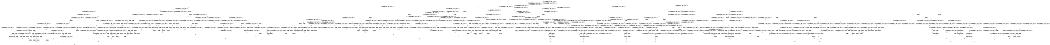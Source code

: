 digraph BCG {
size = "7, 10.5";
center = TRUE;
node [shape = circle];
0 [peripheries = 2];
0 -> 1 [label = "EX !0 !ATOMIC_EXCH_BRANCH (1, +0, TRUE, +0, 1, TRUE) !{0, 1, 2}"];
0 -> 2 [label = "EX !2 !ATOMIC_EXCH_BRANCH (1, +1, TRUE, +0, 3, TRUE) !{0, 1, 2}"];
0 -> 3 [label = "EX !1 !ATOMIC_EXCH_BRANCH (1, +1, TRUE, +1, 1, FALSE) !{0, 1, 2}"];
0 -> 4 [label = "EX !0 !ATOMIC_EXCH_BRANCH (1, +0, TRUE, +0, 1, TRUE) !{0, 1, 2}"];
1 -> 1 [label = "EX !0 !ATOMIC_EXCH_BRANCH (1, +0, TRUE, +0, 1, TRUE) !{0, 1, 2}"];
1 -> 5 [label = "EX !2 !ATOMIC_EXCH_BRANCH (1, +1, TRUE, +0, 3, TRUE) !{0, 1, 2}"];
1 -> 6 [label = "EX !1 !ATOMIC_EXCH_BRANCH (1, +1, TRUE, +1, 1, FALSE) !{0, 1, 2}"];
1 -> 4 [label = "EX !0 !ATOMIC_EXCH_BRANCH (1, +0, TRUE, +0, 1, TRUE) !{0, 1, 2}"];
2 -> 7 [label = "EX !0 !ATOMIC_EXCH_BRANCH (1, +0, TRUE, +0, 1, FALSE) !{0, 1, 2}"];
2 -> 8 [label = "EX !1 !ATOMIC_EXCH_BRANCH (1, +1, TRUE, +1, 1, TRUE) !{0, 1, 2}"];
2 -> 9 [label = "TERMINATE !2"];
2 -> 10 [label = "EX !0 !ATOMIC_EXCH_BRANCH (1, +0, TRUE, +0, 1, FALSE) !{0, 1, 2}"];
3 -> 11 [label = "EX !0 !ATOMIC_EXCH_BRANCH (1, +0, TRUE, +0, 1, FALSE) !{0, 1, 2}"];
3 -> 12 [label = "EX !2 !ATOMIC_EXCH_BRANCH (1, +1, TRUE, +0, 3, FALSE) !{0, 1, 2}"];
3 -> 13 [label = "TERMINATE !1"];
3 -> 14 [label = "EX !0 !ATOMIC_EXCH_BRANCH (1, +0, TRUE, +0, 1, FALSE) !{0, 1, 2}"];
4 -> 15 [label = "EX !1 !ATOMIC_EXCH_BRANCH (1, +1, TRUE, +1, 1, FALSE) !{0, 1, 2}"];
4 -> 4 [label = "EX !0 !ATOMIC_EXCH_BRANCH (1, +0, TRUE, +0, 1, TRUE) !{0, 1, 2}"];
4 -> 16 [label = "EX !2 !ATOMIC_EXCH_BRANCH (1, +1, TRUE, +0, 3, TRUE) !{0, 1, 2}"];
4 -> 17 [label = "EX !1 !ATOMIC_EXCH_BRANCH (1, +1, TRUE, +1, 1, FALSE) !{0, 1, 2}"];
5 -> 7 [label = "EX !0 !ATOMIC_EXCH_BRANCH (1, +0, TRUE, +0, 1, FALSE) !{0, 1, 2}"];
5 -> 18 [label = "EX !1 !ATOMIC_EXCH_BRANCH (1, +1, TRUE, +1, 1, TRUE) !{0, 1, 2}"];
5 -> 19 [label = "TERMINATE !2"];
5 -> 10 [label = "EX !0 !ATOMIC_EXCH_BRANCH (1, +0, TRUE, +0, 1, FALSE) !{0, 1, 2}"];
6 -> 11 [label = "EX !0 !ATOMIC_EXCH_BRANCH (1, +0, TRUE, +0, 1, FALSE) !{0, 1, 2}"];
6 -> 20 [label = "EX !2 !ATOMIC_EXCH_BRANCH (1, +1, TRUE, +0, 3, FALSE) !{0, 1, 2}"];
6 -> 21 [label = "TERMINATE !1"];
6 -> 14 [label = "EX !0 !ATOMIC_EXCH_BRANCH (1, +0, TRUE, +0, 1, FALSE) !{0, 1, 2}"];
7 -> 22 [label = "EX !1 !ATOMIC_EXCH_BRANCH (1, +1, TRUE, +1, 1, FALSE) !{0, 1, 2}"];
7 -> 23 [label = "TERMINATE !0"];
7 -> 24 [label = "TERMINATE !2"];
8 -> 8 [label = "EX !1 !ATOMIC_EXCH_BRANCH (1, +1, TRUE, +1, 1, TRUE) !{0, 1, 2}"];
8 -> 25 [label = "EX !0 !ATOMIC_EXCH_BRANCH (1, +0, TRUE, +0, 1, FALSE) !{0, 1, 2}"];
8 -> 26 [label = "TERMINATE !2"];
8 -> 27 [label = "EX !0 !ATOMIC_EXCH_BRANCH (1, +0, TRUE, +0, 1, FALSE) !{0, 1, 2}"];
9 -> 28 [label = "EX !0 !ATOMIC_EXCH_BRANCH (1, +0, TRUE, +0, 1, FALSE) !{0, 1}"];
9 -> 29 [label = "EX !1 !ATOMIC_EXCH_BRANCH (1, +1, TRUE, +1, 1, TRUE) !{0, 1}"];
9 -> 30 [label = "EX !0 !ATOMIC_EXCH_BRANCH (1, +0, TRUE, +0, 1, FALSE) !{0, 1}"];
10 -> 31 [label = "EX !1 !ATOMIC_EXCH_BRANCH (1, +1, TRUE, +1, 1, FALSE) !{0, 1, 2}"];
10 -> 32 [label = "EX !1 !ATOMIC_EXCH_BRANCH (1, +1, TRUE, +1, 1, FALSE) !{0, 1, 2}"];
10 -> 33 [label = "TERMINATE !0"];
10 -> 34 [label = "TERMINATE !2"];
11 -> 22 [label = "EX !2 !ATOMIC_EXCH_BRANCH (1, +1, TRUE, +0, 3, TRUE) !{0, 1, 2}"];
11 -> 35 [label = "TERMINATE !0"];
11 -> 36 [label = "TERMINATE !1"];
12 -> 37 [label = "EX !2 !ATOMIC_EXCH_BRANCH (1, +0, FALSE, +1, 1, TRUE) !{0, 1, 2}"];
12 -> 38 [label = "EX !0 !ATOMIC_EXCH_BRANCH (1, +0, TRUE, +0, 1, FALSE) !{0, 1, 2}"];
12 -> 39 [label = "TERMINATE !1"];
12 -> 40 [label = "EX !0 !ATOMIC_EXCH_BRANCH (1, +0, TRUE, +0, 1, FALSE) !{0, 1, 2}"];
13 -> 41 [label = "EX !0 !ATOMIC_EXCH_BRANCH (1, +0, TRUE, +0, 1, FALSE) !{0, 2}"];
13 -> 42 [label = "EX !2 !ATOMIC_EXCH_BRANCH (1, +1, TRUE, +0, 3, FALSE) !{0, 2}"];
13 -> 43 [label = "EX !0 !ATOMIC_EXCH_BRANCH (1, +0, TRUE, +0, 1, FALSE) !{0, 2}"];
14 -> 32 [label = "EX !2 !ATOMIC_EXCH_BRANCH (1, +1, TRUE, +0, 3, TRUE) !{0, 1, 2}"];
14 -> 44 [label = "TERMINATE !0"];
14 -> 45 [label = "TERMINATE !1"];
15 -> 46 [label = "EX !2 !ATOMIC_EXCH_BRANCH (1, +1, TRUE, +0, 3, FALSE) !{0, 1, 2}"];
15 -> 47 [label = "EX !0 !ATOMIC_EXCH_BRANCH (1, +0, TRUE, +0, 1, FALSE) !{0, 1, 2}"];
15 -> 48 [label = "EX !2 !ATOMIC_EXCH_BRANCH (1, +1, TRUE, +0, 3, FALSE) !{0, 1, 2}"];
15 -> 49 [label = "TERMINATE !1"];
16 -> 50 [label = "EX !1 !ATOMIC_EXCH_BRANCH (1, +1, TRUE, +1, 1, TRUE) !{0, 1, 2}"];
16 -> 10 [label = "EX !0 !ATOMIC_EXCH_BRANCH (1, +0, TRUE, +0, 1, FALSE) !{0, 1, 2}"];
16 -> 51 [label = "EX !1 !ATOMIC_EXCH_BRANCH (1, +1, TRUE, +1, 1, TRUE) !{0, 1, 2}"];
16 -> 52 [label = "TERMINATE !2"];
17 -> 14 [label = "EX !0 !ATOMIC_EXCH_BRANCH (1, +0, TRUE, +0, 1, FALSE) !{0, 1, 2}"];
17 -> 53 [label = "EX !2 !ATOMIC_EXCH_BRANCH (1, +1, TRUE, +0, 3, FALSE) !{0, 1, 2}"];
17 -> 54 [label = "TERMINATE !1"];
18 -> 25 [label = "EX !0 !ATOMIC_EXCH_BRANCH (1, +0, TRUE, +0, 1, FALSE) !{0, 1, 2}"];
18 -> 18 [label = "EX !1 !ATOMIC_EXCH_BRANCH (1, +1, TRUE, +1, 1, TRUE) !{0, 1, 2}"];
18 -> 55 [label = "TERMINATE !2"];
18 -> 27 [label = "EX !0 !ATOMIC_EXCH_BRANCH (1, +0, TRUE, +0, 1, FALSE) !{0, 1, 2}"];
19 -> 28 [label = "EX !0 !ATOMIC_EXCH_BRANCH (1, +0, TRUE, +0, 1, FALSE) !{0, 1}"];
19 -> 56 [label = "EX !1 !ATOMIC_EXCH_BRANCH (1, +1, TRUE, +1, 1, TRUE) !{0, 1}"];
19 -> 30 [label = "EX !0 !ATOMIC_EXCH_BRANCH (1, +0, TRUE, +0, 1, FALSE) !{0, 1}"];
20 -> 38 [label = "EX !0 !ATOMIC_EXCH_BRANCH (1, +0, TRUE, +0, 1, FALSE) !{0, 1, 2}"];
20 -> 57 [label = "EX !2 !ATOMIC_EXCH_BRANCH (1, +0, FALSE, +1, 1, TRUE) !{0, 1, 2}"];
20 -> 58 [label = "TERMINATE !1"];
20 -> 40 [label = "EX !0 !ATOMIC_EXCH_BRANCH (1, +0, TRUE, +0, 1, FALSE) !{0, 1, 2}"];
21 -> 41 [label = "EX !0 !ATOMIC_EXCH_BRANCH (1, +0, TRUE, +0, 1, FALSE) !{0, 2}"];
21 -> 59 [label = "EX !2 !ATOMIC_EXCH_BRANCH (1, +1, TRUE, +0, 3, FALSE) !{0, 2}"];
21 -> 43 [label = "EX !0 !ATOMIC_EXCH_BRANCH (1, +0, TRUE, +0, 1, FALSE) !{0, 2}"];
22 -> 60 [label = "TERMINATE !0"];
22 -> 61 [label = "TERMINATE !2"];
22 -> 62 [label = "TERMINATE !1"];
23 -> 63 [label = "EX !1 !ATOMIC_EXCH_BRANCH (1, +1, TRUE, +1, 1, FALSE) !{1, 2}"];
23 -> 64 [label = "TERMINATE !2"];
23 -> 65 [label = "EX !1 !ATOMIC_EXCH_BRANCH (1, +1, TRUE, +1, 1, FALSE) !{1, 2}"];
24 -> 66 [label = "EX !1 !ATOMIC_EXCH_BRANCH (1, +1, TRUE, +1, 1, FALSE) !{0, 1}"];
24 -> 64 [label = "TERMINATE !0"];
25 -> 22 [label = "EX !1 !ATOMIC_EXCH_BRANCH (1, +1, TRUE, +1, 1, FALSE) !{0, 1, 2}"];
25 -> 67 [label = "TERMINATE !0"];
25 -> 68 [label = "TERMINATE !2"];
26 -> 29 [label = "EX !1 !ATOMIC_EXCH_BRANCH (1, +1, TRUE, +1, 1, TRUE) !{0, 1}"];
26 -> 69 [label = "EX !0 !ATOMIC_EXCH_BRANCH (1, +0, TRUE, +0, 1, FALSE) !{0, 1}"];
26 -> 70 [label = "EX !0 !ATOMIC_EXCH_BRANCH (1, +0, TRUE, +0, 1, FALSE) !{0, 1}"];
27 -> 31 [label = "EX !1 !ATOMIC_EXCH_BRANCH (1, +1, TRUE, +1, 1, FALSE) !{0, 1, 2}"];
27 -> 32 [label = "EX !1 !ATOMIC_EXCH_BRANCH (1, +1, TRUE, +1, 1, FALSE) !{0, 1, 2}"];
27 -> 71 [label = "TERMINATE !0"];
27 -> 72 [label = "TERMINATE !2"];
28 -> 66 [label = "EX !1 !ATOMIC_EXCH_BRANCH (1, +1, TRUE, +1, 1, FALSE) !{0, 1}"];
28 -> 64 [label = "TERMINATE !0"];
29 -> 29 [label = "EX !1 !ATOMIC_EXCH_BRANCH (1, +1, TRUE, +1, 1, TRUE) !{0, 1}"];
29 -> 69 [label = "EX !0 !ATOMIC_EXCH_BRANCH (1, +0, TRUE, +0, 1, FALSE) !{0, 1}"];
29 -> 70 [label = "EX !0 !ATOMIC_EXCH_BRANCH (1, +0, TRUE, +0, 1, FALSE) !{0, 1}"];
30 -> 73 [label = "EX !1 !ATOMIC_EXCH_BRANCH (1, +1, TRUE, +1, 1, FALSE) !{0, 1}"];
30 -> 74 [label = "EX !1 !ATOMIC_EXCH_BRANCH (1, +1, TRUE, +1, 1, FALSE) !{0, 1}"];
30 -> 75 [label = "TERMINATE !0"];
31 -> 76 [label = "TERMINATE !0"];
31 -> 77 [label = "TERMINATE !2"];
31 -> 78 [label = "TERMINATE !1"];
32 -> 79 [label = "TERMINATE !0"];
32 -> 80 [label = "TERMINATE !2"];
32 -> 81 [label = "TERMINATE !1"];
33 -> 82 [label = "EX !1 !ATOMIC_EXCH_BRANCH (1, +1, TRUE, +1, 1, FALSE) !{1, 2}"];
33 -> 83 [label = "TERMINATE !2"];
34 -> 84 [label = "EX !1 !ATOMIC_EXCH_BRANCH (1, +1, TRUE, +1, 1, FALSE) !{0, 1}"];
34 -> 83 [label = "TERMINATE !0"];
35 -> 63 [label = "EX !2 !ATOMIC_EXCH_BRANCH (1, +1, TRUE, +0, 3, TRUE) !{1, 2}"];
35 -> 85 [label = "TERMINATE !1"];
36 -> 86 [label = "EX !2 !ATOMIC_EXCH_BRANCH (1, +1, TRUE, +0, 3, TRUE) !{0, 2}"];
36 -> 85 [label = "TERMINATE !0"];
37 -> 12 [label = "EX !2 !ATOMIC_EXCH_BRANCH (1, +1, TRUE, +0, 3, FALSE) !{0, 1, 2}"];
37 -> 87 [label = "EX !0 !ATOMIC_EXCH_BRANCH (1, +0, TRUE, +0, 1, FALSE) !{0, 1, 2}"];
37 -> 88 [label = "TERMINATE !1"];
37 -> 89 [label = "EX !0 !ATOMIC_EXCH_BRANCH (1, +0, TRUE, +0, 1, FALSE) !{0, 1, 2}"];
38 -> 90 [label = "EX !2 !ATOMIC_EXCH_BRANCH (1, +0, FALSE, +1, 1, FALSE) !{0, 1, 2}"];
38 -> 91 [label = "TERMINATE !0"];
38 -> 92 [label = "TERMINATE !1"];
39 -> 93 [label = "EX !2 !ATOMIC_EXCH_BRANCH (1, +0, FALSE, +1, 1, TRUE) !{0, 2}"];
39 -> 94 [label = "EX !0 !ATOMIC_EXCH_BRANCH (1, +0, TRUE, +0, 1, FALSE) !{0, 2}"];
39 -> 95 [label = "EX !0 !ATOMIC_EXCH_BRANCH (1, +0, TRUE, +0, 1, FALSE) !{0, 2}"];
40 -> 96 [label = "EX !2 !ATOMIC_EXCH_BRANCH (1, +0, FALSE, +1, 1, FALSE) !{0, 1, 2}"];
40 -> 97 [label = "TERMINATE !0"];
40 -> 98 [label = "TERMINATE !1"];
41 -> 86 [label = "EX !2 !ATOMIC_EXCH_BRANCH (1, +1, TRUE, +0, 3, TRUE) !{0, 2}"];
41 -> 85 [label = "TERMINATE !0"];
42 -> 93 [label = "EX !2 !ATOMIC_EXCH_BRANCH (1, +0, FALSE, +1, 1, TRUE) !{0, 2}"];
42 -> 94 [label = "EX !0 !ATOMIC_EXCH_BRANCH (1, +0, TRUE, +0, 1, FALSE) !{0, 2}"];
42 -> 95 [label = "EX !0 !ATOMIC_EXCH_BRANCH (1, +0, TRUE, +0, 1, FALSE) !{0, 2}"];
43 -> 99 [label = "EX !2 !ATOMIC_EXCH_BRANCH (1, +1, TRUE, +0, 3, TRUE) !{0, 2}"];
43 -> 100 [label = "EX !2 !ATOMIC_EXCH_BRANCH (1, +1, TRUE, +0, 3, TRUE) !{0, 2}"];
43 -> 101 [label = "TERMINATE !0"];
44 -> 82 [label = "EX !2 !ATOMIC_EXCH_BRANCH (1, +1, TRUE, +0, 3, TRUE) !{1, 2}"];
44 -> 102 [label = "TERMINATE !1"];
45 -> 103 [label = "EX !2 !ATOMIC_EXCH_BRANCH (1, +1, TRUE, +0, 3, TRUE) !{0, 2}"];
45 -> 102 [label = "TERMINATE !0"];
46 -> 104 [label = "EX !0 !ATOMIC_EXCH_BRANCH (1, +0, TRUE, +0, 1, FALSE) !{0, 1, 2}"];
46 -> 105 [label = "EX !2 !ATOMIC_EXCH_BRANCH (1, +0, FALSE, +1, 1, TRUE) !{0, 1, 2}"];
46 -> 106 [label = "TERMINATE !1"];
46 -> 40 [label = "EX !0 !ATOMIC_EXCH_BRANCH (1, +0, TRUE, +0, 1, FALSE) !{0, 1, 2}"];
47 -> 107 [label = "EX !2 !ATOMIC_EXCH_BRANCH (1, +1, TRUE, +0, 3, TRUE) !{0, 1, 2}"];
47 -> 31 [label = "EX !2 !ATOMIC_EXCH_BRANCH (1, +1, TRUE, +0, 3, TRUE) !{0, 1, 2}"];
47 -> 108 [label = "TERMINATE !0"];
47 -> 109 [label = "TERMINATE !1"];
48 -> 105 [label = "EX !2 !ATOMIC_EXCH_BRANCH (1, +0, FALSE, +1, 1, TRUE) !{0, 1, 2}"];
48 -> 110 [label = "EX !0 !ATOMIC_EXCH_BRANCH (1, +0, TRUE, +0, 1, FALSE) !{0, 1, 2}"];
48 -> 111 [label = "EX !2 !ATOMIC_EXCH_BRANCH (1, +0, FALSE, +1, 1, TRUE) !{0, 1, 2}"];
48 -> 112 [label = "TERMINATE !1"];
49 -> 113 [label = "EX !0 !ATOMIC_EXCH_BRANCH (1, +0, TRUE, +0, 1, FALSE) !{0, 2}"];
49 -> 114 [label = "EX !2 !ATOMIC_EXCH_BRANCH (1, +1, TRUE, +0, 3, FALSE) !{0, 2}"];
50 -> 115 [label = "EX !0 !ATOMIC_EXCH_BRANCH (1, +0, TRUE, +0, 1, FALSE) !{0, 1, 2}"];
50 -> 50 [label = "EX !1 !ATOMIC_EXCH_BRANCH (1, +1, TRUE, +1, 1, TRUE) !{0, 1, 2}"];
50 -> 116 [label = "TERMINATE !2"];
51 -> 50 [label = "EX !1 !ATOMIC_EXCH_BRANCH (1, +1, TRUE, +1, 1, TRUE) !{0, 1, 2}"];
51 -> 27 [label = "EX !0 !ATOMIC_EXCH_BRANCH (1, +0, TRUE, +0, 1, FALSE) !{0, 1, 2}"];
51 -> 51 [label = "EX !1 !ATOMIC_EXCH_BRANCH (1, +1, TRUE, +1, 1, TRUE) !{0, 1, 2}"];
51 -> 117 [label = "TERMINATE !2"];
52 -> 118 [label = "EX !0 !ATOMIC_EXCH_BRANCH (1, +0, TRUE, +0, 1, FALSE) !{0, 1}"];
52 -> 119 [label = "EX !1 !ATOMIC_EXCH_BRANCH (1, +1, TRUE, +1, 1, TRUE) !{0, 1}"];
53 -> 40 [label = "EX !0 !ATOMIC_EXCH_BRANCH (1, +0, TRUE, +0, 1, FALSE) !{0, 1, 2}"];
53 -> 120 [label = "EX !2 !ATOMIC_EXCH_BRANCH (1, +0, FALSE, +1, 1, TRUE) !{0, 1, 2}"];
53 -> 121 [label = "TERMINATE !1"];
54 -> 122 [label = "EX !0 !ATOMIC_EXCH_BRANCH (1, +0, TRUE, +0, 1, FALSE) !{0, 2}"];
54 -> 123 [label = "EX !2 !ATOMIC_EXCH_BRANCH (1, +1, TRUE, +0, 3, FALSE) !{0, 2}"];
55 -> 69 [label = "EX !0 !ATOMIC_EXCH_BRANCH (1, +0, TRUE, +0, 1, FALSE) !{0, 1}"];
55 -> 56 [label = "EX !1 !ATOMIC_EXCH_BRANCH (1, +1, TRUE, +1, 1, TRUE) !{0, 1}"];
55 -> 70 [label = "EX !0 !ATOMIC_EXCH_BRANCH (1, +0, TRUE, +0, 1, FALSE) !{0, 1}"];
56 -> 69 [label = "EX !0 !ATOMIC_EXCH_BRANCH (1, +0, TRUE, +0, 1, FALSE) !{0, 1}"];
56 -> 56 [label = "EX !1 !ATOMIC_EXCH_BRANCH (1, +1, TRUE, +1, 1, TRUE) !{0, 1}"];
56 -> 70 [label = "EX !0 !ATOMIC_EXCH_BRANCH (1, +0, TRUE, +0, 1, FALSE) !{0, 1}"];
57 -> 87 [label = "EX !0 !ATOMIC_EXCH_BRANCH (1, +0, TRUE, +0, 1, FALSE) !{0, 1, 2}"];
57 -> 20 [label = "EX !2 !ATOMIC_EXCH_BRANCH (1, +1, TRUE, +0, 3, FALSE) !{0, 1, 2}"];
57 -> 124 [label = "TERMINATE !1"];
57 -> 89 [label = "EX !0 !ATOMIC_EXCH_BRANCH (1, +0, TRUE, +0, 1, FALSE) !{0, 1, 2}"];
58 -> 94 [label = "EX !0 !ATOMIC_EXCH_BRANCH (1, +0, TRUE, +0, 1, FALSE) !{0, 2}"];
58 -> 125 [label = "EX !2 !ATOMIC_EXCH_BRANCH (1, +0, FALSE, +1, 1, TRUE) !{0, 2}"];
58 -> 95 [label = "EX !0 !ATOMIC_EXCH_BRANCH (1, +0, TRUE, +0, 1, FALSE) !{0, 2}"];
59 -> 94 [label = "EX !0 !ATOMIC_EXCH_BRANCH (1, +0, TRUE, +0, 1, FALSE) !{0, 2}"];
59 -> 125 [label = "EX !2 !ATOMIC_EXCH_BRANCH (1, +0, FALSE, +1, 1, TRUE) !{0, 2}"];
59 -> 95 [label = "EX !0 !ATOMIC_EXCH_BRANCH (1, +0, TRUE, +0, 1, FALSE) !{0, 2}"];
60 -> 126 [label = "TERMINATE !2"];
60 -> 127 [label = "TERMINATE !1"];
61 -> 126 [label = "TERMINATE !0"];
61 -> 128 [label = "TERMINATE !1"];
62 -> 127 [label = "TERMINATE !0"];
62 -> 128 [label = "TERMINATE !2"];
63 -> 126 [label = "TERMINATE !2"];
63 -> 127 [label = "TERMINATE !1"];
64 -> 129 [label = "EX !1 !ATOMIC_EXCH_BRANCH (1, +1, TRUE, +1, 1, FALSE) !{1}"];
64 -> 130 [label = "EX !1 !ATOMIC_EXCH_BRANCH (1, +1, TRUE, +1, 1, FALSE) !{1}"];
65 -> 131 [label = "TERMINATE !2"];
65 -> 132 [label = "TERMINATE !1"];
66 -> 126 [label = "TERMINATE !0"];
66 -> 128 [label = "TERMINATE !1"];
67 -> 63 [label = "EX !1 !ATOMIC_EXCH_BRANCH (1, +1, TRUE, +1, 1, FALSE) !{1, 2}"];
67 -> 133 [label = "TERMINATE !2"];
67 -> 65 [label = "EX !1 !ATOMIC_EXCH_BRANCH (1, +1, TRUE, +1, 1, FALSE) !{1, 2}"];
68 -> 66 [label = "EX !1 !ATOMIC_EXCH_BRANCH (1, +1, TRUE, +1, 1, FALSE) !{0, 1}"];
68 -> 133 [label = "TERMINATE !0"];
69 -> 66 [label = "EX !1 !ATOMIC_EXCH_BRANCH (1, +1, TRUE, +1, 1, FALSE) !{0, 1}"];
69 -> 133 [label = "TERMINATE !0"];
70 -> 73 [label = "EX !1 !ATOMIC_EXCH_BRANCH (1, +1, TRUE, +1, 1, FALSE) !{0, 1}"];
70 -> 74 [label = "EX !1 !ATOMIC_EXCH_BRANCH (1, +1, TRUE, +1, 1, FALSE) !{0, 1}"];
70 -> 134 [label = "TERMINATE !0"];
71 -> 82 [label = "EX !1 !ATOMIC_EXCH_BRANCH (1, +1, TRUE, +1, 1, FALSE) !{1, 2}"];
71 -> 135 [label = "TERMINATE !2"];
72 -> 84 [label = "EX !1 !ATOMIC_EXCH_BRANCH (1, +1, TRUE, +1, 1, FALSE) !{0, 1}"];
72 -> 135 [label = "TERMINATE !0"];
73 -> 136 [label = "TERMINATE !0"];
73 -> 137 [label = "TERMINATE !1"];
74 -> 138 [label = "TERMINATE !0"];
74 -> 139 [label = "TERMINATE !1"];
75 -> 140 [label = "EX !1 !ATOMIC_EXCH_BRANCH (1, +1, TRUE, +1, 1, FALSE) !{1}"];
76 -> 141 [label = "TERMINATE !2"];
76 -> 142 [label = "TERMINATE !1"];
77 -> 141 [label = "TERMINATE !0"];
77 -> 143 [label = "TERMINATE !1"];
78 -> 142 [label = "TERMINATE !0"];
78 -> 143 [label = "TERMINATE !2"];
79 -> 144 [label = "TERMINATE !2"];
79 -> 145 [label = "TERMINATE !1"];
80 -> 144 [label = "TERMINATE !0"];
80 -> 146 [label = "TERMINATE !1"];
81 -> 145 [label = "TERMINATE !0"];
81 -> 146 [label = "TERMINATE !2"];
82 -> 144 [label = "TERMINATE !2"];
82 -> 145 [label = "TERMINATE !1"];
83 -> 147 [label = "EX !1 !ATOMIC_EXCH_BRANCH (1, +1, TRUE, +1, 1, FALSE) !{1}"];
84 -> 144 [label = "TERMINATE !0"];
84 -> 146 [label = "TERMINATE !1"];
85 -> 148 [label = "EX !2 !ATOMIC_EXCH_BRANCH (1, +1, TRUE, +0, 3, TRUE) !{2}"];
85 -> 149 [label = "EX !2 !ATOMIC_EXCH_BRANCH (1, +1, TRUE, +0, 3, TRUE) !{2}"];
86 -> 127 [label = "TERMINATE !0"];
86 -> 128 [label = "TERMINATE !2"];
87 -> 22 [label = "EX !2 !ATOMIC_EXCH_BRANCH (1, +1, TRUE, +0, 3, TRUE) !{0, 1, 2}"];
87 -> 150 [label = "TERMINATE !0"];
87 -> 151 [label = "TERMINATE !1"];
88 -> 42 [label = "EX !2 !ATOMIC_EXCH_BRANCH (1, +1, TRUE, +0, 3, FALSE) !{0, 2}"];
88 -> 152 [label = "EX !0 !ATOMIC_EXCH_BRANCH (1, +0, TRUE, +0, 1, FALSE) !{0, 2}"];
88 -> 153 [label = "EX !0 !ATOMIC_EXCH_BRANCH (1, +0, TRUE, +0, 1, FALSE) !{0, 2}"];
89 -> 32 [label = "EX !2 !ATOMIC_EXCH_BRANCH (1, +1, TRUE, +0, 3, TRUE) !{0, 1, 2}"];
89 -> 154 [label = "TERMINATE !0"];
89 -> 155 [label = "TERMINATE !1"];
90 -> 156 [label = "TERMINATE !0"];
90 -> 157 [label = "TERMINATE !2"];
90 -> 158 [label = "TERMINATE !1"];
91 -> 159 [label = "EX !2 !ATOMIC_EXCH_BRANCH (1, +0, FALSE, +1, 1, FALSE) !{1, 2}"];
91 -> 160 [label = "TERMINATE !1"];
92 -> 161 [label = "EX !2 !ATOMIC_EXCH_BRANCH (1, +0, FALSE, +1, 1, FALSE) !{0, 2}"];
92 -> 160 [label = "TERMINATE !0"];
93 -> 42 [label = "EX !2 !ATOMIC_EXCH_BRANCH (1, +1, TRUE, +0, 3, FALSE) !{0, 2}"];
93 -> 152 [label = "EX !0 !ATOMIC_EXCH_BRANCH (1, +0, TRUE, +0, 1, FALSE) !{0, 2}"];
93 -> 153 [label = "EX !0 !ATOMIC_EXCH_BRANCH (1, +0, TRUE, +0, 1, FALSE) !{0, 2}"];
94 -> 161 [label = "EX !2 !ATOMIC_EXCH_BRANCH (1, +0, FALSE, +1, 1, FALSE) !{0, 2}"];
94 -> 160 [label = "TERMINATE !0"];
95 -> 162 [label = "EX !2 !ATOMIC_EXCH_BRANCH (1, +0, FALSE, +1, 1, FALSE) !{0, 2}"];
95 -> 163 [label = "EX !2 !ATOMIC_EXCH_BRANCH (1, +0, FALSE, +1, 1, FALSE) !{0, 2}"];
95 -> 164 [label = "TERMINATE !0"];
96 -> 165 [label = "TERMINATE !0"];
96 -> 166 [label = "TERMINATE !2"];
96 -> 167 [label = "TERMINATE !1"];
97 -> 168 [label = "EX !2 !ATOMIC_EXCH_BRANCH (1, +0, FALSE, +1, 1, FALSE) !{1, 2}"];
97 -> 169 [label = "TERMINATE !1"];
98 -> 170 [label = "EX !2 !ATOMIC_EXCH_BRANCH (1, +0, FALSE, +1, 1, FALSE) !{0, 2}"];
98 -> 169 [label = "TERMINATE !0"];
99 -> 171 [label = "TERMINATE !0"];
99 -> 172 [label = "TERMINATE !2"];
100 -> 173 [label = "TERMINATE !0"];
100 -> 174 [label = "TERMINATE !2"];
101 -> 175 [label = "EX !2 !ATOMIC_EXCH_BRANCH (1, +1, TRUE, +0, 3, TRUE) !{2}"];
102 -> 176 [label = "EX !2 !ATOMIC_EXCH_BRANCH (1, +1, TRUE, +0, 3, TRUE) !{2}"];
103 -> 145 [label = "TERMINATE !0"];
103 -> 146 [label = "TERMINATE !2"];
104 -> 177 [label = "EX !2 !ATOMIC_EXCH_BRANCH (1, +0, FALSE, +1, 1, FALSE) !{0, 1, 2}"];
104 -> 178 [label = "TERMINATE !0"];
104 -> 179 [label = "TERMINATE !1"];
105 -> 180 [label = "EX !0 !ATOMIC_EXCH_BRANCH (1, +0, TRUE, +0, 1, FALSE) !{0, 1, 2}"];
105 -> 46 [label = "EX !2 !ATOMIC_EXCH_BRANCH (1, +1, TRUE, +0, 3, FALSE) !{0, 1, 2}"];
105 -> 181 [label = "TERMINATE !1"];
105 -> 89 [label = "EX !0 !ATOMIC_EXCH_BRANCH (1, +0, TRUE, +0, 1, FALSE) !{0, 1, 2}"];
106 -> 182 [label = "EX !0 !ATOMIC_EXCH_BRANCH (1, +0, TRUE, +0, 1, FALSE) !{0, 2}"];
106 -> 183 [label = "EX !2 !ATOMIC_EXCH_BRANCH (1, +0, FALSE, +1, 1, TRUE) !{0, 2}"];
107 -> 184 [label = "TERMINATE !0"];
107 -> 185 [label = "TERMINATE !2"];
107 -> 186 [label = "TERMINATE !1"];
108 -> 187 [label = "EX !2 !ATOMIC_EXCH_BRANCH (1, +1, TRUE, +0, 3, TRUE) !{1, 2}"];
108 -> 188 [label = "TERMINATE !1"];
109 -> 189 [label = "EX !2 !ATOMIC_EXCH_BRANCH (1, +1, TRUE, +0, 3, TRUE) !{0, 2}"];
109 -> 188 [label = "TERMINATE !0"];
110 -> 177 [label = "EX !2 !ATOMIC_EXCH_BRANCH (1, +0, FALSE, +1, 1, FALSE) !{0, 1, 2}"];
110 -> 190 [label = "EX !2 !ATOMIC_EXCH_BRANCH (1, +0, FALSE, +1, 1, FALSE) !{0, 1, 2}"];
110 -> 191 [label = "TERMINATE !0"];
110 -> 192 [label = "TERMINATE !1"];
111 -> 46 [label = "EX !2 !ATOMIC_EXCH_BRANCH (1, +1, TRUE, +0, 3, FALSE) !{0, 1, 2}"];
111 -> 193 [label = "EX !0 !ATOMIC_EXCH_BRANCH (1, +0, TRUE, +0, 1, FALSE) !{0, 1, 2}"];
111 -> 48 [label = "EX !2 !ATOMIC_EXCH_BRANCH (1, +1, TRUE, +0, 3, FALSE) !{0, 1, 2}"];
111 -> 194 [label = "TERMINATE !1"];
112 -> 195 [label = "EX !0 !ATOMIC_EXCH_BRANCH (1, +0, TRUE, +0, 1, FALSE) !{0, 2}"];
112 -> 196 [label = "EX !2 !ATOMIC_EXCH_BRANCH (1, +0, FALSE, +1, 1, TRUE) !{0, 2}"];
113 -> 189 [label = "EX !2 !ATOMIC_EXCH_BRANCH (1, +1, TRUE, +0, 3, TRUE) !{0, 2}"];
113 -> 188 [label = "TERMINATE !0"];
114 -> 195 [label = "EX !0 !ATOMIC_EXCH_BRANCH (1, +0, TRUE, +0, 1, FALSE) !{0, 2}"];
114 -> 196 [label = "EX !2 !ATOMIC_EXCH_BRANCH (1, +0, FALSE, +1, 1, TRUE) !{0, 2}"];
115 -> 31 [label = "EX !1 !ATOMIC_EXCH_BRANCH (1, +1, TRUE, +1, 1, FALSE) !{0, 1, 2}"];
115 -> 197 [label = "TERMINATE !0"];
115 -> 198 [label = "TERMINATE !2"];
116 -> 199 [label = "EX !0 !ATOMIC_EXCH_BRANCH (1, +0, TRUE, +0, 1, FALSE) !{0, 1}"];
116 -> 200 [label = "EX !1 !ATOMIC_EXCH_BRANCH (1, +1, TRUE, +1, 1, TRUE) !{0, 1}"];
117 -> 201 [label = "EX !0 !ATOMIC_EXCH_BRANCH (1, +0, TRUE, +0, 1, FALSE) !{0, 1}"];
117 -> 119 [label = "EX !1 !ATOMIC_EXCH_BRANCH (1, +1, TRUE, +1, 1, TRUE) !{0, 1}"];
118 -> 84 [label = "EX !1 !ATOMIC_EXCH_BRANCH (1, +1, TRUE, +1, 1, FALSE) !{0, 1}"];
118 -> 83 [label = "TERMINATE !0"];
119 -> 201 [label = "EX !0 !ATOMIC_EXCH_BRANCH (1, +0, TRUE, +0, 1, FALSE) !{0, 1}"];
119 -> 119 [label = "EX !1 !ATOMIC_EXCH_BRANCH (1, +1, TRUE, +1, 1, TRUE) !{0, 1}"];
120 -> 89 [label = "EX !0 !ATOMIC_EXCH_BRANCH (1, +0, TRUE, +0, 1, FALSE) !{0, 1, 2}"];
120 -> 53 [label = "EX !2 !ATOMIC_EXCH_BRANCH (1, +1, TRUE, +0, 3, FALSE) !{0, 1, 2}"];
120 -> 202 [label = "TERMINATE !1"];
121 -> 203 [label = "EX !0 !ATOMIC_EXCH_BRANCH (1, +0, TRUE, +0, 1, FALSE) !{0, 2}"];
121 -> 204 [label = "EX !2 !ATOMIC_EXCH_BRANCH (1, +0, FALSE, +1, 1, TRUE) !{0, 2}"];
122 -> 103 [label = "EX !2 !ATOMIC_EXCH_BRANCH (1, +1, TRUE, +0, 3, TRUE) !{0, 2}"];
122 -> 102 [label = "TERMINATE !0"];
123 -> 203 [label = "EX !0 !ATOMIC_EXCH_BRANCH (1, +0, TRUE, +0, 1, FALSE) !{0, 2}"];
123 -> 204 [label = "EX !2 !ATOMIC_EXCH_BRANCH (1, +0, FALSE, +1, 1, TRUE) !{0, 2}"];
124 -> 152 [label = "EX !0 !ATOMIC_EXCH_BRANCH (1, +0, TRUE, +0, 1, FALSE) !{0, 2}"];
124 -> 59 [label = "EX !2 !ATOMIC_EXCH_BRANCH (1, +1, TRUE, +0, 3, FALSE) !{0, 2}"];
124 -> 153 [label = "EX !0 !ATOMIC_EXCH_BRANCH (1, +0, TRUE, +0, 1, FALSE) !{0, 2}"];
125 -> 152 [label = "EX !0 !ATOMIC_EXCH_BRANCH (1, +0, TRUE, +0, 1, FALSE) !{0, 2}"];
125 -> 59 [label = "EX !2 !ATOMIC_EXCH_BRANCH (1, +1, TRUE, +0, 3, FALSE) !{0, 2}"];
125 -> 153 [label = "EX !0 !ATOMIC_EXCH_BRANCH (1, +0, TRUE, +0, 1, FALSE) !{0, 2}"];
126 -> 205 [label = "TERMINATE !1"];
127 -> 205 [label = "TERMINATE !2"];
128 -> 205 [label = "TERMINATE !0"];
129 -> 205 [label = "TERMINATE !1"];
130 -> 206 [label = "TERMINATE !1"];
131 -> 207 [label = "TERMINATE !1"];
132 -> 207 [label = "TERMINATE !2"];
133 -> 129 [label = "EX !1 !ATOMIC_EXCH_BRANCH (1, +1, TRUE, +1, 1, FALSE) !{1}"];
133 -> 130 [label = "EX !1 !ATOMIC_EXCH_BRANCH (1, +1, TRUE, +1, 1, FALSE) !{1}"];
134 -> 140 [label = "EX !1 !ATOMIC_EXCH_BRANCH (1, +1, TRUE, +1, 1, FALSE) !{1}"];
135 -> 147 [label = "EX !1 !ATOMIC_EXCH_BRANCH (1, +1, TRUE, +1, 1, FALSE) !{1}"];
136 -> 208 [label = "TERMINATE !1"];
137 -> 208 [label = "TERMINATE !0"];
138 -> 209 [label = "TERMINATE !1"];
139 -> 209 [label = "TERMINATE !0"];
140 -> 209 [label = "TERMINATE !1"];
141 -> 210 [label = "TERMINATE !1"];
142 -> 210 [label = "TERMINATE !2"];
143 -> 210 [label = "TERMINATE !0"];
144 -> 211 [label = "TERMINATE !1"];
145 -> 211 [label = "TERMINATE !2"];
146 -> 211 [label = "TERMINATE !0"];
147 -> 211 [label = "TERMINATE !1"];
148 -> 205 [label = "TERMINATE !2"];
149 -> 212 [label = "TERMINATE !2"];
150 -> 63 [label = "EX !2 !ATOMIC_EXCH_BRANCH (1, +1, TRUE, +0, 3, TRUE) !{1, 2}"];
150 -> 213 [label = "TERMINATE !1"];
151 -> 86 [label = "EX !2 !ATOMIC_EXCH_BRANCH (1, +1, TRUE, +0, 3, TRUE) !{0, 2}"];
151 -> 213 [label = "TERMINATE !0"];
152 -> 86 [label = "EX !2 !ATOMIC_EXCH_BRANCH (1, +1, TRUE, +0, 3, TRUE) !{0, 2}"];
152 -> 213 [label = "TERMINATE !0"];
153 -> 99 [label = "EX !2 !ATOMIC_EXCH_BRANCH (1, +1, TRUE, +0, 3, TRUE) !{0, 2}"];
153 -> 100 [label = "EX !2 !ATOMIC_EXCH_BRANCH (1, +1, TRUE, +0, 3, TRUE) !{0, 2}"];
153 -> 214 [label = "TERMINATE !0"];
154 -> 82 [label = "EX !2 !ATOMIC_EXCH_BRANCH (1, +1, TRUE, +0, 3, TRUE) !{1, 2}"];
154 -> 215 [label = "TERMINATE !1"];
155 -> 103 [label = "EX !2 !ATOMIC_EXCH_BRANCH (1, +1, TRUE, +0, 3, TRUE) !{0, 2}"];
155 -> 215 [label = "TERMINATE !0"];
156 -> 216 [label = "TERMINATE !2"];
156 -> 217 [label = "TERMINATE !1"];
157 -> 216 [label = "TERMINATE !0"];
157 -> 218 [label = "TERMINATE !1"];
158 -> 217 [label = "TERMINATE !0"];
158 -> 218 [label = "TERMINATE !2"];
159 -> 216 [label = "TERMINATE !2"];
159 -> 217 [label = "TERMINATE !1"];
160 -> 219 [label = "EX !2 !ATOMIC_EXCH_BRANCH (1, +0, FALSE, +1, 1, FALSE) !{2}"];
160 -> 220 [label = "EX !2 !ATOMIC_EXCH_BRANCH (1, +0, FALSE, +1, 1, FALSE) !{2}"];
161 -> 217 [label = "TERMINATE !0"];
161 -> 218 [label = "TERMINATE !2"];
162 -> 221 [label = "TERMINATE !0"];
162 -> 222 [label = "TERMINATE !2"];
163 -> 223 [label = "TERMINATE !0"];
163 -> 224 [label = "TERMINATE !2"];
164 -> 225 [label = "EX !2 !ATOMIC_EXCH_BRANCH (1, +0, FALSE, +1, 1, FALSE) !{2}"];
165 -> 226 [label = "TERMINATE !2"];
165 -> 227 [label = "TERMINATE !1"];
166 -> 226 [label = "TERMINATE !0"];
166 -> 228 [label = "TERMINATE !1"];
167 -> 227 [label = "TERMINATE !0"];
167 -> 228 [label = "TERMINATE !2"];
168 -> 226 [label = "TERMINATE !2"];
168 -> 227 [label = "TERMINATE !1"];
169 -> 229 [label = "EX !2 !ATOMIC_EXCH_BRANCH (1, +0, FALSE, +1, 1, FALSE) !{2}"];
170 -> 227 [label = "TERMINATE !0"];
170 -> 228 [label = "TERMINATE !2"];
171 -> 230 [label = "TERMINATE !2"];
172 -> 230 [label = "TERMINATE !0"];
173 -> 231 [label = "TERMINATE !2"];
174 -> 231 [label = "TERMINATE !0"];
175 -> 231 [label = "TERMINATE !2"];
176 -> 211 [label = "TERMINATE !2"];
177 -> 232 [label = "TERMINATE !0"];
177 -> 233 [label = "TERMINATE !2"];
177 -> 234 [label = "TERMINATE !1"];
178 -> 235 [label = "EX !2 !ATOMIC_EXCH_BRANCH (1, +0, FALSE, +1, 1, FALSE) !{1, 2}"];
178 -> 236 [label = "TERMINATE !1"];
179 -> 237 [label = "EX !2 !ATOMIC_EXCH_BRANCH (1, +0, FALSE, +1, 1, FALSE) !{0, 2}"];
179 -> 236 [label = "TERMINATE !0"];
180 -> 107 [label = "EX !2 !ATOMIC_EXCH_BRANCH (1, +1, TRUE, +0, 3, TRUE) !{0, 1, 2}"];
180 -> 238 [label = "TERMINATE !0"];
180 -> 239 [label = "TERMINATE !1"];
181 -> 240 [label = "EX !0 !ATOMIC_EXCH_BRANCH (1, +0, TRUE, +0, 1, FALSE) !{0, 2}"];
181 -> 241 [label = "EX !2 !ATOMIC_EXCH_BRANCH (1, +1, TRUE, +0, 3, FALSE) !{0, 2}"];
182 -> 237 [label = "EX !2 !ATOMIC_EXCH_BRANCH (1, +0, FALSE, +1, 1, FALSE) !{0, 2}"];
182 -> 236 [label = "TERMINATE !0"];
183 -> 240 [label = "EX !0 !ATOMIC_EXCH_BRANCH (1, +0, TRUE, +0, 1, FALSE) !{0, 2}"];
183 -> 241 [label = "EX !2 !ATOMIC_EXCH_BRANCH (1, +1, TRUE, +0, 3, FALSE) !{0, 2}"];
184 -> 242 [label = "TERMINATE !2"];
184 -> 243 [label = "TERMINATE !1"];
185 -> 242 [label = "TERMINATE !0"];
185 -> 244 [label = "TERMINATE !1"];
186 -> 243 [label = "TERMINATE !0"];
186 -> 244 [label = "TERMINATE !2"];
187 -> 141 [label = "TERMINATE !2"];
187 -> 142 [label = "TERMINATE !1"];
188 -> 245 [label = "EX !2 !ATOMIC_EXCH_BRANCH (1, +1, TRUE, +0, 3, TRUE) !{2}"];
189 -> 142 [label = "TERMINATE !0"];
189 -> 143 [label = "TERMINATE !2"];
190 -> 246 [label = "TERMINATE !0"];
190 -> 247 [label = "TERMINATE !2"];
190 -> 248 [label = "TERMINATE !1"];
191 -> 249 [label = "EX !2 !ATOMIC_EXCH_BRANCH (1, +0, FALSE, +1, 1, FALSE) !{1, 2}"];
191 -> 250 [label = "TERMINATE !1"];
192 -> 251 [label = "EX !2 !ATOMIC_EXCH_BRANCH (1, +0, FALSE, +1, 1, FALSE) !{0, 2}"];
192 -> 250 [label = "TERMINATE !0"];
193 -> 107 [label = "EX !2 !ATOMIC_EXCH_BRANCH (1, +1, TRUE, +0, 3, TRUE) !{0, 1, 2}"];
193 -> 31 [label = "EX !2 !ATOMIC_EXCH_BRANCH (1, +1, TRUE, +0, 3, TRUE) !{0, 1, 2}"];
193 -> 252 [label = "TERMINATE !0"];
193 -> 253 [label = "TERMINATE !1"];
194 -> 254 [label = "EX !0 !ATOMIC_EXCH_BRANCH (1, +0, TRUE, +0, 1, FALSE) !{0, 2}"];
194 -> 114 [label = "EX !2 !ATOMIC_EXCH_BRANCH (1, +1, TRUE, +0, 3, FALSE) !{0, 2}"];
195 -> 251 [label = "EX !2 !ATOMIC_EXCH_BRANCH (1, +0, FALSE, +1, 1, FALSE) !{0, 2}"];
195 -> 250 [label = "TERMINATE !0"];
196 -> 254 [label = "EX !0 !ATOMIC_EXCH_BRANCH (1, +0, TRUE, +0, 1, FALSE) !{0, 2}"];
196 -> 114 [label = "EX !2 !ATOMIC_EXCH_BRANCH (1, +1, TRUE, +0, 3, FALSE) !{0, 2}"];
197 -> 187 [label = "EX !1 !ATOMIC_EXCH_BRANCH (1, +1, TRUE, +1, 1, FALSE) !{1, 2}"];
197 -> 255 [label = "TERMINATE !2"];
198 -> 256 [label = "EX !1 !ATOMIC_EXCH_BRANCH (1, +1, TRUE, +1, 1, FALSE) !{0, 1}"];
198 -> 255 [label = "TERMINATE !0"];
199 -> 256 [label = "EX !1 !ATOMIC_EXCH_BRANCH (1, +1, TRUE, +1, 1, FALSE) !{0, 1}"];
199 -> 255 [label = "TERMINATE !0"];
200 -> 199 [label = "EX !0 !ATOMIC_EXCH_BRANCH (1, +0, TRUE, +0, 1, FALSE) !{0, 1}"];
200 -> 200 [label = "EX !1 !ATOMIC_EXCH_BRANCH (1, +1, TRUE, +1, 1, TRUE) !{0, 1}"];
201 -> 84 [label = "EX !1 !ATOMIC_EXCH_BRANCH (1, +1, TRUE, +1, 1, FALSE) !{0, 1}"];
201 -> 135 [label = "TERMINATE !0"];
202 -> 257 [label = "EX !0 !ATOMIC_EXCH_BRANCH (1, +0, TRUE, +0, 1, FALSE) !{0, 2}"];
202 -> 123 [label = "EX !2 !ATOMIC_EXCH_BRANCH (1, +1, TRUE, +0, 3, FALSE) !{0, 2}"];
203 -> 170 [label = "EX !2 !ATOMIC_EXCH_BRANCH (1, +0, FALSE, +1, 1, FALSE) !{0, 2}"];
203 -> 169 [label = "TERMINATE !0"];
204 -> 257 [label = "EX !0 !ATOMIC_EXCH_BRANCH (1, +0, TRUE, +0, 1, FALSE) !{0, 2}"];
204 -> 123 [label = "EX !2 !ATOMIC_EXCH_BRANCH (1, +1, TRUE, +0, 3, FALSE) !{0, 2}"];
205 -> 258 [label = "exit"];
206 -> 259 [label = "exit"];
207 -> 260 [label = "exit"];
208 -> 261 [label = "exit"];
209 -> 262 [label = "exit"];
210 -> 263 [label = "exit"];
211 -> 264 [label = "exit"];
212 -> 265 [label = "exit"];
213 -> 148 [label = "EX !2 !ATOMIC_EXCH_BRANCH (1, +1, TRUE, +0, 3, TRUE) !{2}"];
213 -> 149 [label = "EX !2 !ATOMIC_EXCH_BRANCH (1, +1, TRUE, +0, 3, TRUE) !{2}"];
214 -> 175 [label = "EX !2 !ATOMIC_EXCH_BRANCH (1, +1, TRUE, +0, 3, TRUE) !{2}"];
215 -> 176 [label = "EX !2 !ATOMIC_EXCH_BRANCH (1, +1, TRUE, +0, 3, TRUE) !{2}"];
216 -> 266 [label = "TERMINATE !1"];
217 -> 266 [label = "TERMINATE !2"];
218 -> 266 [label = "TERMINATE !0"];
219 -> 266 [label = "TERMINATE !2"];
220 -> 267 [label = "TERMINATE !2"];
221 -> 268 [label = "TERMINATE !2"];
222 -> 268 [label = "TERMINATE !0"];
223 -> 269 [label = "TERMINATE !2"];
224 -> 269 [label = "TERMINATE !0"];
225 -> 269 [label = "TERMINATE !2"];
226 -> 270 [label = "TERMINATE !1"];
227 -> 270 [label = "TERMINATE !2"];
228 -> 270 [label = "TERMINATE !0"];
229 -> 270 [label = "TERMINATE !2"];
230 -> 271 [label = "exit"];
231 -> 272 [label = "exit"];
232 -> 273 [label = "TERMINATE !2"];
232 -> 274 [label = "TERMINATE !1"];
233 -> 273 [label = "TERMINATE !0"];
233 -> 275 [label = "TERMINATE !1"];
234 -> 274 [label = "TERMINATE !0"];
234 -> 275 [label = "TERMINATE !2"];
235 -> 273 [label = "TERMINATE !2"];
235 -> 274 [label = "TERMINATE !1"];
236 -> 276 [label = "EX !2 !ATOMIC_EXCH_BRANCH (1, +0, FALSE, +1, 1, FALSE) !{2}"];
237 -> 274 [label = "TERMINATE !0"];
237 -> 275 [label = "TERMINATE !2"];
238 -> 277 [label = "EX !2 !ATOMIC_EXCH_BRANCH (1, +1, TRUE, +0, 3, TRUE) !{1, 2}"];
238 -> 278 [label = "TERMINATE !1"];
239 -> 279 [label = "EX !2 !ATOMIC_EXCH_BRANCH (1, +1, TRUE, +0, 3, TRUE) !{0, 2}"];
239 -> 278 [label = "TERMINATE !0"];
240 -> 279 [label = "EX !2 !ATOMIC_EXCH_BRANCH (1, +1, TRUE, +0, 3, TRUE) !{0, 2}"];
240 -> 278 [label = "TERMINATE !0"];
241 -> 182 [label = "EX !0 !ATOMIC_EXCH_BRANCH (1, +0, TRUE, +0, 1, FALSE) !{0, 2}"];
241 -> 183 [label = "EX !2 !ATOMIC_EXCH_BRANCH (1, +0, FALSE, +1, 1, TRUE) !{0, 2}"];
242 -> 280 [label = "TERMINATE !1"];
243 -> 280 [label = "TERMINATE !2"];
244 -> 280 [label = "TERMINATE !0"];
245 -> 210 [label = "TERMINATE !2"];
246 -> 281 [label = "TERMINATE !2"];
246 -> 282 [label = "TERMINATE !1"];
247 -> 281 [label = "TERMINATE !0"];
247 -> 283 [label = "TERMINATE !1"];
248 -> 282 [label = "TERMINATE !0"];
248 -> 283 [label = "TERMINATE !2"];
249 -> 281 [label = "TERMINATE !2"];
249 -> 282 [label = "TERMINATE !1"];
250 -> 284 [label = "EX !2 !ATOMIC_EXCH_BRANCH (1, +0, FALSE, +1, 1, FALSE) !{2}"];
251 -> 282 [label = "TERMINATE !0"];
251 -> 283 [label = "TERMINATE !2"];
252 -> 187 [label = "EX !2 !ATOMIC_EXCH_BRANCH (1, +1, TRUE, +0, 3, TRUE) !{1, 2}"];
252 -> 285 [label = "TERMINATE !1"];
253 -> 189 [label = "EX !2 !ATOMIC_EXCH_BRANCH (1, +1, TRUE, +0, 3, TRUE) !{0, 2}"];
253 -> 285 [label = "TERMINATE !0"];
254 -> 189 [label = "EX !2 !ATOMIC_EXCH_BRANCH (1, +1, TRUE, +0, 3, TRUE) !{0, 2}"];
254 -> 285 [label = "TERMINATE !0"];
255 -> 286 [label = "EX !1 !ATOMIC_EXCH_BRANCH (1, +1, TRUE, +1, 1, FALSE) !{1}"];
256 -> 141 [label = "TERMINATE !0"];
256 -> 143 [label = "TERMINATE !1"];
257 -> 103 [label = "EX !2 !ATOMIC_EXCH_BRANCH (1, +1, TRUE, +0, 3, TRUE) !{0, 2}"];
257 -> 215 [label = "TERMINATE !0"];
266 -> 258 [label = "exit"];
267 -> 265 [label = "exit"];
268 -> 271 [label = "exit"];
269 -> 272 [label = "exit"];
270 -> 264 [label = "exit"];
273 -> 287 [label = "TERMINATE !1"];
274 -> 287 [label = "TERMINATE !2"];
275 -> 287 [label = "TERMINATE !0"];
276 -> 287 [label = "TERMINATE !2"];
277 -> 242 [label = "TERMINATE !2"];
277 -> 243 [label = "TERMINATE !1"];
278 -> 288 [label = "EX !2 !ATOMIC_EXCH_BRANCH (1, +1, TRUE, +0, 3, TRUE) !{2}"];
279 -> 243 [label = "TERMINATE !0"];
279 -> 244 [label = "TERMINATE !2"];
280 -> 289 [label = "exit"];
281 -> 290 [label = "TERMINATE !1"];
282 -> 290 [label = "TERMINATE !2"];
283 -> 290 [label = "TERMINATE !0"];
284 -> 290 [label = "TERMINATE !2"];
285 -> 245 [label = "EX !2 !ATOMIC_EXCH_BRANCH (1, +1, TRUE, +0, 3, TRUE) !{2}"];
286 -> 210 [label = "TERMINATE !1"];
287 -> 289 [label = "exit"];
288 -> 280 [label = "TERMINATE !2"];
290 -> 263 [label = "exit"];
}
